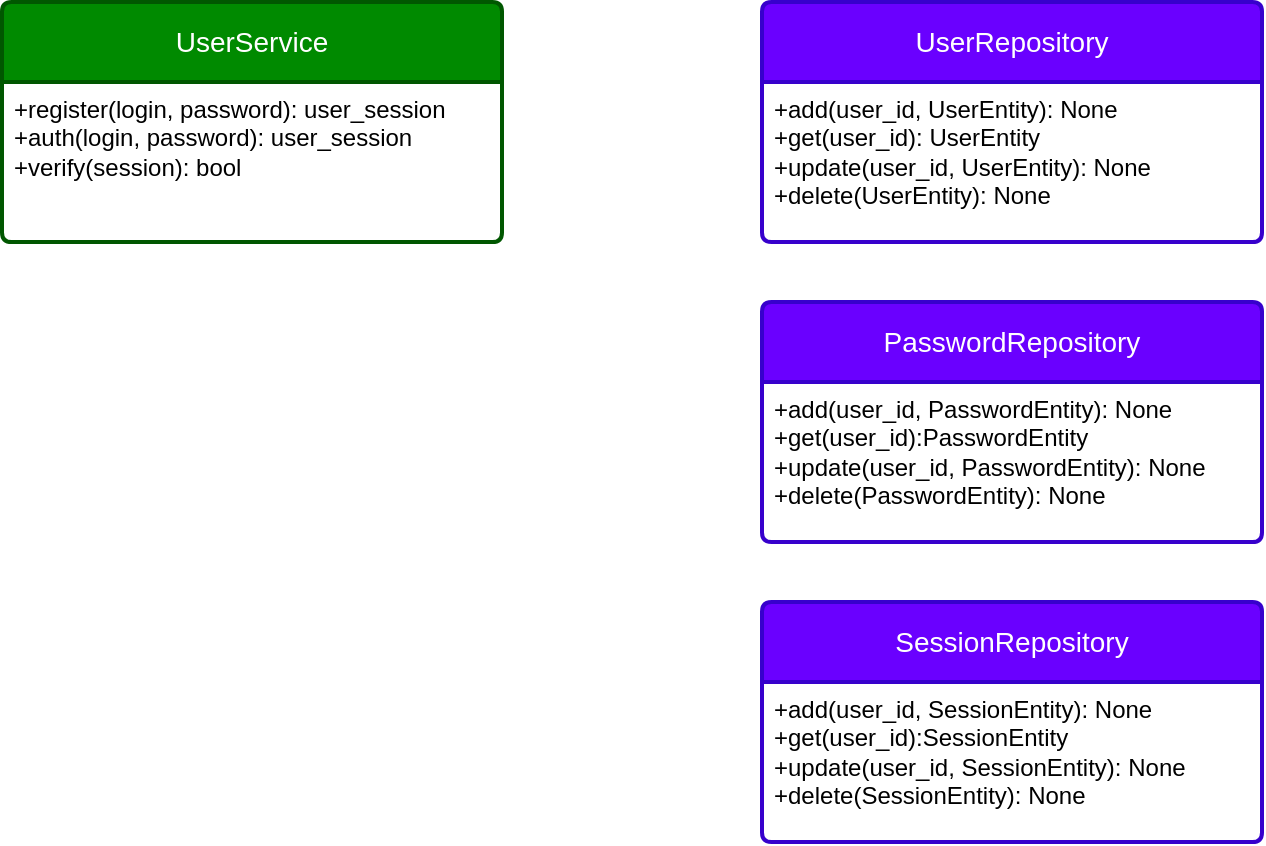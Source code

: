 <mxfile version="22.1.15" type="device">
  <diagram name="Страница — 1" id="DLCPIbchhOFvyW4WexeE">
    <mxGraphModel dx="915" dy="593" grid="1" gridSize="10" guides="1" tooltips="1" connect="1" arrows="1" fold="1" page="1" pageScale="1" pageWidth="827" pageHeight="1169" math="0" shadow="0">
      <root>
        <mxCell id="0" />
        <mxCell id="1" parent="0" />
        <mxCell id="XdF8I33yM67CE7r5PVnw-1" value="UserService" style="swimlane;childLayout=stackLayout;horizontal=1;startSize=40;horizontalStack=0;rounded=1;fontSize=14;fontStyle=0;strokeWidth=2;resizeParent=0;resizeLast=1;shadow=0;dashed=0;align=center;arcSize=4;whiteSpace=wrap;html=1;fillColor=#008a00;fontColor=#ffffff;strokeColor=#005700;" vertex="1" parent="1">
          <mxGeometry x="120" y="120" width="250" height="120" as="geometry" />
        </mxCell>
        <mxCell id="XdF8I33yM67CE7r5PVnw-2" value="+register(login, password): user_session&lt;br&gt;+auth(login, password): user_session&lt;br&gt;+verify(session): bool" style="align=left;strokeColor=none;fillColor=none;spacingLeft=4;fontSize=12;verticalAlign=top;resizable=0;rotatable=0;part=1;html=1;" vertex="1" parent="XdF8I33yM67CE7r5PVnw-1">
          <mxGeometry y="40" width="250" height="80" as="geometry" />
        </mxCell>
        <mxCell id="XdF8I33yM67CE7r5PVnw-3" value="UserRepository" style="swimlane;childLayout=stackLayout;horizontal=1;startSize=40;horizontalStack=0;rounded=1;fontSize=14;fontStyle=0;strokeWidth=2;resizeParent=0;resizeLast=1;shadow=0;dashed=0;align=center;arcSize=4;whiteSpace=wrap;html=1;fillColor=#6a00ff;fontColor=#ffffff;strokeColor=#3700CC;" vertex="1" parent="1">
          <mxGeometry x="500" y="120" width="250" height="120" as="geometry" />
        </mxCell>
        <mxCell id="XdF8I33yM67CE7r5PVnw-4" value="+add(user_id, UserEntity): None&lt;br&gt;+get(user_id): UserEntity&lt;br&gt;+update(user_id, UserEntity): None&lt;br&gt;+delete(UserEntity): None&lt;br&gt;" style="align=left;strokeColor=none;fillColor=none;spacingLeft=4;fontSize=12;verticalAlign=top;resizable=0;rotatable=0;part=1;html=1;" vertex="1" parent="XdF8I33yM67CE7r5PVnw-3">
          <mxGeometry y="40" width="250" height="80" as="geometry" />
        </mxCell>
        <mxCell id="XdF8I33yM67CE7r5PVnw-5" value="PasswordRepository" style="swimlane;childLayout=stackLayout;horizontal=1;startSize=40;horizontalStack=0;rounded=1;fontSize=14;fontStyle=0;strokeWidth=2;resizeParent=0;resizeLast=1;shadow=0;dashed=0;align=center;arcSize=4;whiteSpace=wrap;html=1;fillColor=#6a00ff;fontColor=#ffffff;strokeColor=#3700CC;" vertex="1" parent="1">
          <mxGeometry x="500" y="270" width="250" height="120" as="geometry" />
        </mxCell>
        <mxCell id="XdF8I33yM67CE7r5PVnw-6" value="+add(user_id, PasswordEntity): None&lt;br&gt;+get(user_id):PasswordEntity&lt;br&gt;+update(user_id, PasswordEntity): None&lt;br&gt;+delete(PasswordEntity): None" style="align=left;strokeColor=none;fillColor=none;spacingLeft=4;fontSize=12;verticalAlign=top;resizable=0;rotatable=0;part=1;html=1;" vertex="1" parent="XdF8I33yM67CE7r5PVnw-5">
          <mxGeometry y="40" width="250" height="80" as="geometry" />
        </mxCell>
        <mxCell id="XdF8I33yM67CE7r5PVnw-7" value="SessionRepository" style="swimlane;childLayout=stackLayout;horizontal=1;startSize=40;horizontalStack=0;rounded=1;fontSize=14;fontStyle=0;strokeWidth=2;resizeParent=0;resizeLast=1;shadow=0;dashed=0;align=center;arcSize=4;whiteSpace=wrap;html=1;fillColor=#6a00ff;fontColor=#ffffff;strokeColor=#3700CC;" vertex="1" parent="1">
          <mxGeometry x="500" y="420" width="250" height="120" as="geometry" />
        </mxCell>
        <mxCell id="XdF8I33yM67CE7r5PVnw-8" value="+add(user_id,&amp;nbsp;SessionEntity): None&lt;br&gt;+get(user_id):SessionEntity&lt;br&gt;+update(user_id, SessionEntity): None&lt;br&gt;+delete(SessionEntity): None" style="align=left;strokeColor=none;fillColor=none;spacingLeft=4;fontSize=12;verticalAlign=top;resizable=0;rotatable=0;part=1;html=1;" vertex="1" parent="XdF8I33yM67CE7r5PVnw-7">
          <mxGeometry y="40" width="250" height="80" as="geometry" />
        </mxCell>
      </root>
    </mxGraphModel>
  </diagram>
</mxfile>
